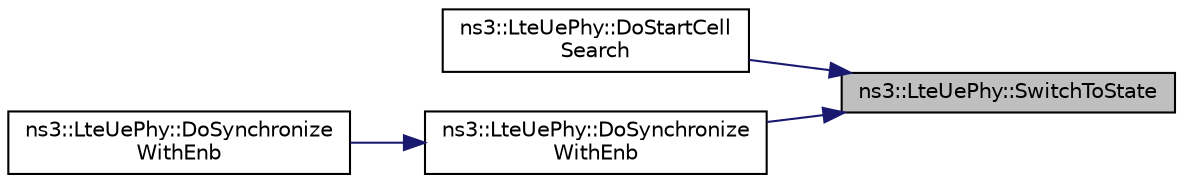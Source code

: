 digraph "ns3::LteUePhy::SwitchToState"
{
 // LATEX_PDF_SIZE
  edge [fontname="Helvetica",fontsize="10",labelfontname="Helvetica",labelfontsize="10"];
  node [fontname="Helvetica",fontsize="10",shape=record];
  rankdir="RL";
  Node1 [label="ns3::LteUePhy::SwitchToState",height=0.2,width=0.4,color="black", fillcolor="grey75", style="filled", fontcolor="black",tooltip="Switch the UE PHY to the given state."];
  Node1 -> Node2 [dir="back",color="midnightblue",fontsize="10",style="solid",fontname="Helvetica"];
  Node2 [label="ns3::LteUePhy::DoStartCell\lSearch",height=0.2,width=0.4,color="black", fillcolor="white", style="filled",URL="$classns3_1_1_lte_ue_phy.html#a56e7d7a21b8d52d61e1578649c5ca36c",tooltip="Start the cell search function."];
  Node1 -> Node3 [dir="back",color="midnightblue",fontsize="10",style="solid",fontname="Helvetica"];
  Node3 [label="ns3::LteUePhy::DoSynchronize\lWithEnb",height=0.2,width=0.4,color="black", fillcolor="white", style="filled",URL="$classns3_1_1_lte_ue_phy.html#a73eff1d7da65749d46e20c64fd7ebfa8",tooltip="Synchronize with ENB function."];
  Node3 -> Node4 [dir="back",color="midnightblue",fontsize="10",style="solid",fontname="Helvetica"];
  Node4 [label="ns3::LteUePhy::DoSynchronize\lWithEnb",height=0.2,width=0.4,color="black", fillcolor="white", style="filled",URL="$classns3_1_1_lte_ue_phy.html#a7a4dbda1a66c2113bb35b4fd7d710b4e",tooltip="Synchronize with ENB function."];
}
